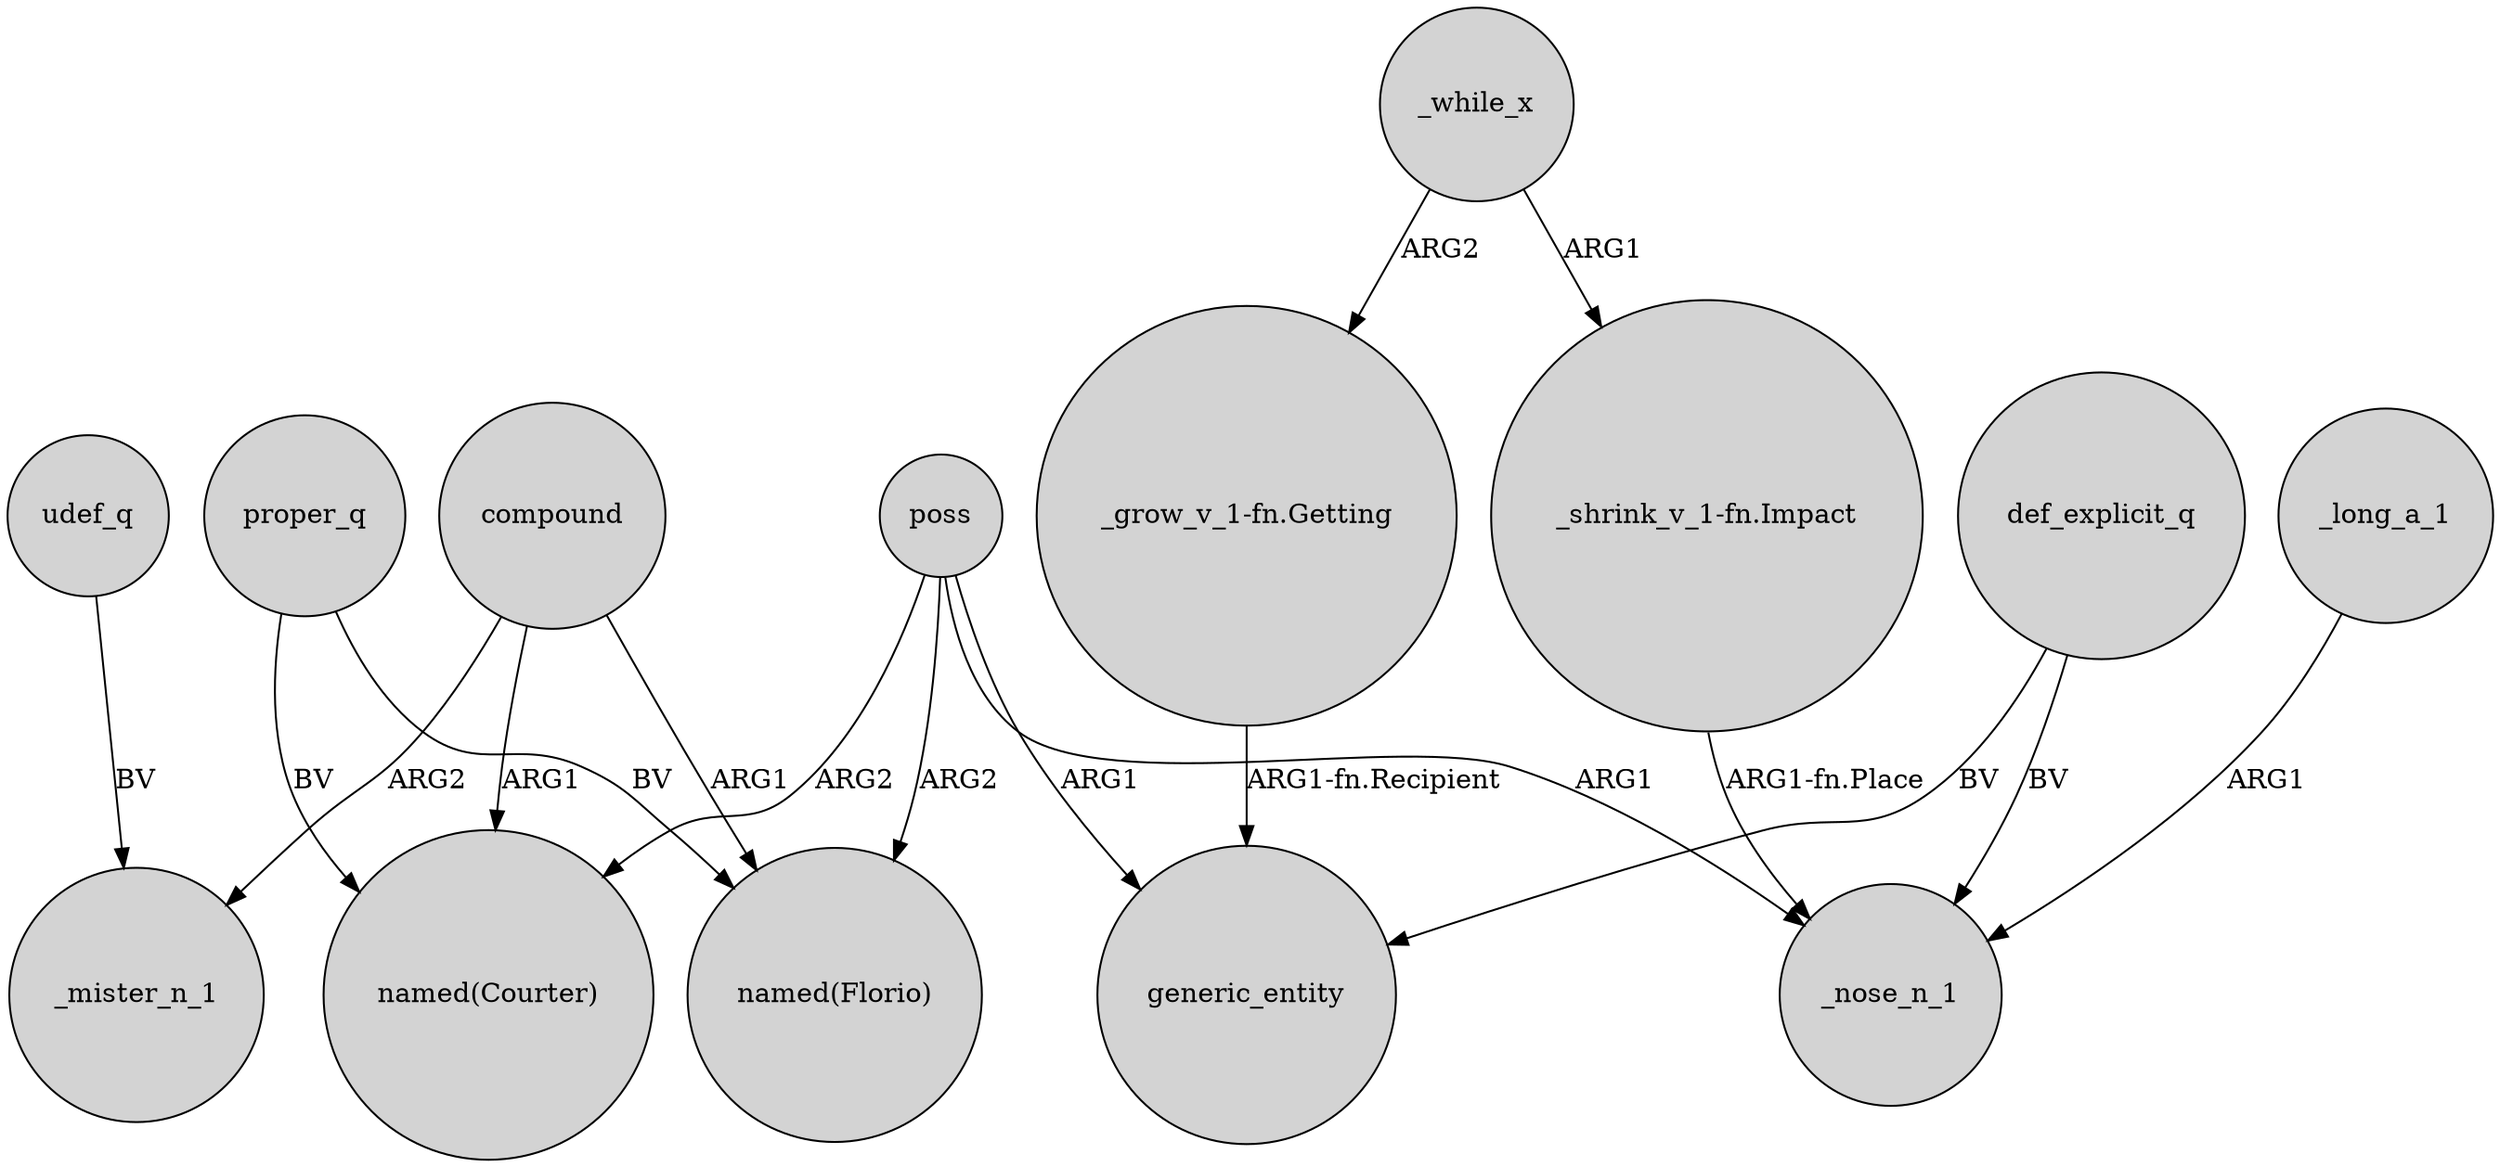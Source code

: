 digraph {
	node [shape=circle style=filled]
	"_grow_v_1-fn.Getting" -> generic_entity [label="ARG1-fn.Recipient"]
	poss -> generic_entity [label=ARG1]
	poss -> "named(Florio)" [label=ARG2]
	proper_q -> "named(Florio)" [label=BV]
	_while_x -> "_grow_v_1-fn.Getting" [label=ARG2]
	_long_a_1 -> _nose_n_1 [label=ARG1]
	poss -> _nose_n_1 [label=ARG1]
	def_explicit_q -> _nose_n_1 [label=BV]
	compound -> "named(Courter)" [label=ARG1]
	def_explicit_q -> generic_entity [label=BV]
	"_shrink_v_1-fn.Impact" -> _nose_n_1 [label="ARG1-fn.Place"]
	_while_x -> "_shrink_v_1-fn.Impact" [label=ARG1]
	poss -> "named(Courter)" [label=ARG2]
	compound -> "named(Florio)" [label=ARG1]
	udef_q -> _mister_n_1 [label=BV]
	compound -> _mister_n_1 [label=ARG2]
	proper_q -> "named(Courter)" [label=BV]
}
